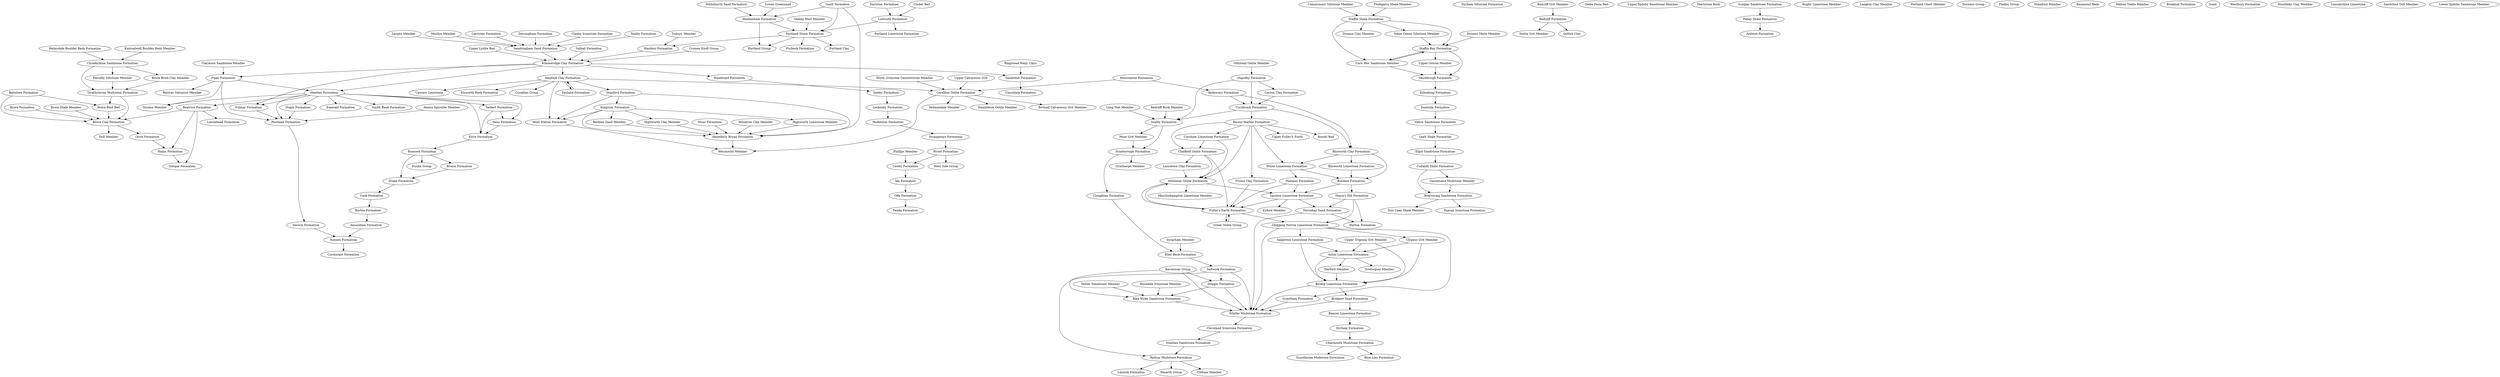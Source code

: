 strict digraph  {
"Cook Formation" [url="http://data.bgs.ac.uk/id/Lexicon/NamedRockUnit/COOK"];
"Drake Formation" [url="http://data.bgs.ac.uk/id/Lexicon/NamedRockUnit/DRKE"];
"Burton Formation" [url="http://data.bgs.ac.uk/id/Lexicon/NamedRockUnit/BURT"];
"Athelstan Oolite Formation" [url="http://data.bgs.ac.uk/id/Lexicon/NamedRockUnit/AOL"];
"Fuller's Earth Formation" [url="http://data.bgs.ac.uk/id/Lexicon/NamedRockUnit/FE"];
"Chalfield Oolite Formation" [url="http://data.bgs.ac.uk/id/Lexicon/NamedRockUnit/CFDO"];
"Forest Marble Formation" [url="http://data.bgs.ac.uk/id/Lexicon/NamedRockUnit/FMB"];
"Taynton Limestone Formation" [url="http://data.bgs.ac.uk/id/Lexicon/NamedRockUnit/TY"];
"Minchinhampton Limestone Member" [url="http://data.bgs.ac.uk/id/Lexicon/NamedRockUnit/MHPL"];
"Aston Limestone Formation" [url="http://data.bgs.ac.uk/id/Lexicon/NamedRockUnit/ASLS"];
"Upper Trigonia Grit Member" [url="http://data.bgs.ac.uk/id/Lexicon/NamedRockUnit/UTG"];
"Clypeus Grit Member" [url="http://data.bgs.ac.uk/id/Lexicon/NamedRockUnit/CG"];
"Salperton Limestone Formation" [url="http://data.bgs.ac.uk/id/Lexicon/NamedRockUnit/SALS"];
"Birdlip Limestone Formation" [url="http://data.bgs.ac.uk/id/Lexicon/NamedRockUnit/BLPL"];
"Harford Member" [url="http://data.bgs.ac.uk/id/Lexicon/NamedRockUnit/HFD"];
"Scottsquar Member" [url="http://data.bgs.ac.uk/id/Lexicon/NamedRockUnit/SQAR"];
"Hampen Formation" [url="http://data.bgs.ac.uk/id/Lexicon/NamedRockUnit/HMB"];
"White Limestone Formation" [url="http://data.bgs.ac.uk/id/Lexicon/NamedRockUnit/WHL"];
"Chipping Norton Limestone Formation" [url="http://data.bgs.ac.uk/id/Lexicon/NamedRockUnit/CNL"];
"Rannoch Formation" [url="http://data.bgs.ac.uk/id/Lexicon/NamedRockUnit/RANN"];
"Etive Formation" [url="http://data.bgs.ac.uk/id/Lexicon/NamedRockUnit/ETVE"];
"Dunlin Group" [url="http://data.bgs.ac.uk/id/Lexicon/NamedRockUnit/DUNL"];
"Broom Formation" [url="http://data.bgs.ac.uk/id/Lexicon/NamedRockUnit/BROM"];
"Upware Limestone" [url="http://data.bgs.ac.uk/id/Lexicon/NamedRockUnit/H1897"];
"Duntulm Formation" [url="http://data.bgs.ac.uk/id/Lexicon/NamedRockUnit/DTM"];
"Kilmaluag Formation" [url="http://data.bgs.ac.uk/id/Lexicon/NamedRockUnit/KML"];
"Valtos Sandstone Formation" [url="http://data.bgs.ac.uk/id/Lexicon/NamedRockUnit/VTS"];
"Boueti Bed" [url="http://data.bgs.ac.uk/id/Lexicon/NamedRockUnit/BOU"];
"Elsworth Rock Formation" [url="http://data.bgs.ac.uk/id/Lexicon/NamedRockUnit/ELR"];
"Dyrham Siltstone Formation" [url="http://data.bgs.ac.uk/id/Lexicon/NamedRockUnit/H3380"];
"Sandringham Sand Formation" [url="http://data.bgs.ac.uk/id/Lexicon/NamedRockUnit/SAS"];
"Claxby Ironstone Formation" [url="http://data.bgs.ac.uk/id/Lexicon/NamedRockUnit/CI"];
"Tealby Formation" [url="http://data.bgs.ac.uk/id/Lexicon/NamedRockUnit/TBF"];
"Leziate Member" [url="http://data.bgs.ac.uk/id/Lexicon/NamedRockUnit/LZB"];
"Mintlyn Member" [url="http://data.bgs.ac.uk/id/Lexicon/NamedRockUnit/MNB"];
"Carstone Formation" [url="http://data.bgs.ac.uk/id/Lexicon/NamedRockUnit/CA"];
"Dersingham Formation" [url="http://data.bgs.ac.uk/id/Lexicon/NamedRockUnit/DEB"];
"Kimmeridge Clay Formation" [url="http://data.bgs.ac.uk/id/Lexicon/NamedRockUnit/KC"];
"Nothe Grit Member" [url="http://data.bgs.ac.uk/id/Lexicon/NamedRockUnit/NGT"];
"Golspie Formation" [url="http://data.bgs.ac.uk/id/Lexicon/NamedRockUnit/GOLS"];
"Glebe Farm Bed" [url="http://data.bgs.ac.uk/id/Lexicon/NamedRockUnit/GLBF"];
"Whitchurch Sand Formation" [url="http://data.bgs.ac.uk/id/Lexicon/NamedRockUnit/WHS"];
"Scunthorpe Mudstone Formation" [url="http://data.bgs.ac.uk/id/Lexicon/NamedRockUnit/SMD"];
"Lealt Shale Formation" [url="http://data.bgs.ac.uk/id/Lexicon/NamedRockUnit/LASH"];
"Corallian Group" [url="http://data.bgs.ac.uk/id/Lexicon/NamedRockUnit/CR"];
"Dunans Shale Member" [url="http://data.bgs.ac.uk/id/Lexicon/NamedRockUnit/DUNSH"];
"Scalby Formation" [url="http://data.bgs.ac.uk/id/Lexicon/NamedRockUnit/SCY"];
"Cornbrash Formation" [url="http://data.bgs.ac.uk/id/Lexicon/NamedRockUnit/CB"];
"Long Nab Member" [url="http://data.bgs.ac.uk/id/Lexicon/NamedRockUnit/LNAB"];
"Redcliff Rock Member" [url="http://data.bgs.ac.uk/id/Lexicon/NamedRockUnit/RDCR"];
"Osgodby Formation" [url="http://data.bgs.ac.uk/id/Lexicon/NamedRockUnit/OSBY"];
"Scarborough Formation" [url="http://data.bgs.ac.uk/id/Lexicon/NamedRockUnit/SCR"];
"Moor Grit Member" [url="http://data.bgs.ac.uk/id/Lexicon/NamedRockUnit/MRG"];
"Upper Spilsby Sandstone Member" [url="http://data.bgs.ac.uk/id/Lexicon/NamedRockUnit/USPS"];
"Doll Member" [url="http://data.bgs.ac.uk/id/Lexicon/NamedRockUnit/DOLL"];
"Cayton Clay Formation" [url="http://data.bgs.ac.uk/id/Lexicon/NamedRockUnit/CAYC"];
"Durlston Formation" [url="http://data.bgs.ac.uk/id/Lexicon/NamedRockUnit/DURN"];
"Elgol Sandstone Formation" [url="http://data.bgs.ac.uk/id/Lexicon/NamedRockUnit/ESA"];
"Ringstead Waxy Clays" [url="http://data.bgs.ac.uk/id/Lexicon/NamedRockUnit/H1156"];
"Blisworth Limestone Formation" [url="http://data.bgs.ac.uk/id/Lexicon/NamedRockUnit/BWL"];
"Blisworth Clay Formation" [url="http://data.bgs.ac.uk/id/Lexicon/NamedRockUnit/BWC"];
"Rutland Formation" [url="http://data.bgs.ac.uk/id/Lexicon/NamedRockUnit/RLD"];
"Frome Clay Formation" [url="http://data.bgs.ac.uk/id/Lexicon/NamedRockUnit/FRC"];
"Upper Fuller'S Earth" [url="http://data.bgs.ac.uk/id/Lexicon/NamedRockUnit/H5116"];
"Corsham Limestone Formation" [url="http://data.bgs.ac.uk/id/Lexicon/NamedRockUnit/CSHF"];
"Seeley Formation" [url="http://data.bgs.ac.uk/id/Lexicon/NamedRockUnit/SEEL"];
"Woodward Formation" [url="http://data.bgs.ac.uk/id/Lexicon/NamedRockUnit/WDWR"];
"Leckenby Formation" [url="http://data.bgs.ac.uk/id/Lexicon/NamedRockUnit/LKNB"];
"Charmouth Mudstone Formation" [url="http://data.bgs.ac.uk/id/Lexicon/NamedRockUnit/CHAM"];
"Dyrham Formation" [url="http://data.bgs.ac.uk/id/Lexicon/NamedRockUnit/DYS"];
"Blue Lias Formation" [url="http://data.bgs.ac.uk/id/Lexicon/NamedRockUnit/BLI"];
"Redcar Mudstone Formation" [url="http://data.bgs.ac.uk/id/Lexicon/NamedRockUnit/RMU"];
"Staithes Sandstone Formation" [url="http://data.bgs.ac.uk/id/Lexicon/NamedRockUnit/STA"];
"Lilstock Formation" [url="http://data.bgs.ac.uk/id/Lexicon/NamedRockUnit/LTK"];
"Penarth Group" [url="http://data.bgs.ac.uk/id/Lexicon/NamedRockUnit/PNG"];
"Cotham Member" [url="http://data.bgs.ac.uk/id/Lexicon/NamedRockUnit/CTM"];
"Mains Formation" [url="http://data.bgs.ac.uk/id/Lexicon/NamedRockUnit/MANS"];
"Orrin Formation" [url="http://data.bgs.ac.uk/id/Lexicon/NamedRockUnit/ORRN"];
"Penda Formation" [url="http://data.bgs.ac.uk/id/Lexicon/NamedRockUnit/PEND"];
"Marlstone Rock" [url="http://data.bgs.ac.uk/id/Lexicon/NamedRockUnit/H4803"];
"Clavellata Formation" [url="http://data.bgs.ac.uk/id/Lexicon/NamedRockUnit/CLAV"];
"Sandsfoot Formation" [url="http://data.bgs.ac.uk/id/Lexicon/NamedRockUnit/SDT"];
"Brora Brick Clay Member" [url="http://data.bgs.ac.uk/id/Lexicon/NamedRockUnit/BROBC"];
"Kintradwell Boulder Beds Member" [url="http://data.bgs.ac.uk/id/Lexicon/NamedRockUnit/KTW"];
"Scalpay Sandstone Formation" [url="http://data.bgs.ac.uk/id/Lexicon/NamedRockUnit/SCS"];
"Pabay Shale Formation" [url="http://data.bgs.ac.uk/id/Lexicon/NamedRockUnit/PABS"];
"Amundsen Formation" [url="http://data.bgs.ac.uk/id/Lexicon/NamedRockUnit/AMND"];
"Nansen Formation" [url="http://data.bgs.ac.uk/id/Lexicon/NamedRockUnit/NANN"];
"Kellaways Formation" [url="http://data.bgs.ac.uk/id/Lexicon/NamedRockUnit/KLB"];
"Strangways Formation" [url="http://data.bgs.ac.uk/id/Lexicon/NamedRockUnit/STRW"];
"Hudleston Formation" [url="http://data.bgs.ac.uk/id/Lexicon/NamedRockUnit/HDST"];
"Wroot Formation" [url="http://data.bgs.ac.uk/id/Lexicon/NamedRockUnit/WROT"];
"North Grimston Cementstone Member" [url="http://data.bgs.ac.uk/id/Lexicon/NamedRockUnit/NGRC"];
"Stour Formation" [url="http://data.bgs.ac.uk/id/Lexicon/NamedRockUnit/STOU"];
"Grantham Formation" [url="http://data.bgs.ac.uk/id/Lexicon/NamedRockUnit/GRF"];
"Whitby Mudstone Formation" [url="http://data.bgs.ac.uk/id/Lexicon/NamedRockUnit/WHM"];
"Skudiburgh Formation" [url="http://data.bgs.ac.uk/id/Lexicon/NamedRockUnit/SKU"];
"Staffin Bay Formation" [url="http://data.bgs.ac.uk/id/Lexicon/NamedRockUnit/STBA"];
"Upper Ostrea Member" [url="http://data.bgs.ac.uk/id/Lexicon/NamedRockUnit/UOST"];
"Carn Mor Sandstone Member" [url="http://data.bgs.ac.uk/id/Lexicon/NamedRockUnit/CMSA"];
"Staffin Shale Formation" [url="http://data.bgs.ac.uk/id/Lexicon/NamedRockUnit/SFSH"];
"Camasunary Siltstone Member" [url="http://data.bgs.ac.uk/id/Lexicon/NamedRockUnit/CASI"];
"Flodigarry Shale Member" [url="http://data.bgs.ac.uk/id/Lexicon/NamedRockUnit/FLOS"];
"Dunans Clay Member" [url="http://data.bgs.ac.uk/id/Lexicon/NamedRockUnit/DUNCL"];
"Tobar Ceann Siltstone Member" [url="http://data.bgs.ac.uk/id/Lexicon/NamedRockUnit/TCN"];
"Dun Caan Shale Member" [url="http://data.bgs.ac.uk/id/Lexicon/NamedRockUnit/DCSH"];
"Hugin Formation" [url="http://data.bgs.ac.uk/id/Lexicon/NamedRockUnit/HUGI"];
"Heather Formation" [url="http://data.bgs.ac.uk/id/Lexicon/NamedRockUnit/HTHE"];
"Pentland Formation" [url="http://data.bgs.ac.uk/id/Lexicon/NamedRockUnit/PNTL"];
"Lansdown Clay Formation" [url="http://data.bgs.ac.uk/id/Lexicon/NamedRockUnit/LDN"];
"Cleveland Ironstone Formation" [url="http://data.bgs.ac.uk/id/Lexicon/NamedRockUnit/CDI"];
"Ardnish Formation" [url="http://data.bgs.ac.uk/id/Lexicon/NamedRockUnit/ADS"];
"Bridport Sand Formation" [url="http://data.bgs.ac.uk/id/Lexicon/NamedRockUnit/BDS"];
"Portland Limestone Formation" [url="http://data.bgs.ac.uk/id/Lexicon/NamedRockUnit/H4270"];
"Beatrice Formation" [url="http://data.bgs.ac.uk/id/Lexicon/NamedRockUnit/BETR"];
"Brora Coal Formation" [url="http://data.bgs.ac.uk/id/Lexicon/NamedRockUnit/BOCO"];
"Lossiehead Formation" [url="http://data.bgs.ac.uk/id/Lexicon/NamedRockUnit/LOSD"];
"Haddenham Formation" [url="http://data.bgs.ac.uk/id/Lexicon/NamedRockUnit/HADD"];
"Lower Greensand" [url="http://data.bgs.ac.uk/id/Lexicon/NamedRockUnit/H1024"];
"Gault Formation" [url="http://data.bgs.ac.uk/id/Lexicon/NamedRockUnit/GLT"];
"Portland Group" [url="http://data.bgs.ac.uk/id/Lexicon/NamedRockUnit/PL"];
"Portland Stone Formation" [url="http://data.bgs.ac.uk/id/Lexicon/NamedRockUnit/POST"];
"Saltwick Formation" [url="http://data.bgs.ac.uk/id/Lexicon/NamedRockUnit/SWK"];
"Eller Beck Formation" [url="http://data.bgs.ac.uk/id/Lexicon/NamedRockUnit/EBB"];
"Dogger Formation" [url="http://data.bgs.ac.uk/id/Lexicon/NamedRockUnit/DGR"];
"Fenland Formation" [url="http://data.bgs.ac.uk/id/Lexicon/NamedRockUnit/FEND"];
"Lulworth Formation" [url="http://data.bgs.ac.uk/id/Lexicon/NamedRockUnit/LULW"];
"Cinder Bed" [url="http://data.bgs.ac.uk/id/Lexicon/NamedRockUnit/CIN"];
"Darwin Formation" [url="http://data.bgs.ac.uk/id/Lexicon/NamedRockUnit/DARW"];
"Oldstead Oolite Member" [url="http://data.bgs.ac.uk/id/Lexicon/NamedRockUnit/OSTD"];
"Ida Formation" [url="http://data.bgs.ac.uk/id/Lexicon/NamedRockUnit/IDA"];
"Cerdic Formation" [url="http://data.bgs.ac.uk/id/Lexicon/NamedRockUnit/CERD"];
"Offa Formation" [url="http://data.bgs.ac.uk/id/Lexicon/NamedRockUnit/OFFA"];
"Alness Spiculite Member" [url="http://data.bgs.ac.uk/id/Lexicon/NamedRockUnit/ALNS"];
"Rugby Limestone Member" [url="http://data.bgs.ac.uk/id/Lexicon/NamedRockUnit/RLS"];
"Langton Clay Member" [url="http://data.bgs.ac.uk/id/Lexicon/NamedRockUnit/LNGC"];
"Coralline Oolite Formation" [url="http://data.bgs.ac.uk/id/Lexicon/NamedRockUnit/COO"];
"Upper Calcareous Grit" [url="http://data.bgs.ac.uk/id/Lexicon/NamedRockUnit/H1171"];
"Ampthill Clay Formation" [url="http://data.bgs.ac.uk/id/Lexicon/NamedRockUnit/AMC"];
"Hunstanton Formation" [url="http://data.bgs.ac.uk/id/Lexicon/NamedRockUnit/HUCK"];
"Hambleton Oolite Member" [url="http://data.bgs.ac.uk/id/Lexicon/NamedRockUnit/HAO"];
"Birdsall Calcareous Grit Member" [url="http://data.bgs.ac.uk/id/Lexicon/NamedRockUnit/BICG"];
"Yedmandale Member" [url="http://data.bgs.ac.uk/id/Lexicon/NamedRockUnit/YED"];
"Weymouth Member" [url="http://data.bgs.ac.uk/id/Lexicon/NamedRockUnit/WEY"];
"Claymore Sandstone Member" [url="http://data.bgs.ac.uk/id/Lexicon/NamedRockUnit/CYSA"];
"Portland Chert Member" [url="http://data.bgs.ac.uk/id/Lexicon/NamedRockUnit/POCH"];
"Ravenscar Group" [url="http://data.bgs.ac.uk/id/Lexicon/NamedRockUnit/RAG"];
"Blea Wyke Sandstone Formation" [url="http://data.bgs.ac.uk/id/Lexicon/NamedRockUnit/BW"];
"Sharp's Hill Formation" [url="http://data.bgs.ac.uk/id/Lexicon/NamedRockUnit/SHHB"];
"Horsehay Sand Formation" [url="http://data.bgs.ac.uk/id/Lexicon/NamedRockUnit/HYSA"];
"Horton Formation" [url="http://data.bgs.ac.uk/id/Lexicon/NamedRockUnit/HNF"];
"Durness Group" [url="http://data.bgs.ac.uk/id/Lexicon/NamedRockUnit/DNG"];
"Cloughton Formation" [url="http://data.bgs.ac.uk/id/Lexicon/NamedRockUnit/CLH"];
"Gristhorpe Member" [url="http://data.bgs.ac.uk/id/Lexicon/NamedRockUnit/GRPE"];
"Purbeck Formation" [url="http://data.bgs.ac.uk/id/Lexicon/NamedRockUnit/H1114"];
"Cullaidh Shale Formation" [url="http://data.bgs.ac.uk/id/Lexicon/NamedRockUnit/CUD"];
"Fladen Group" [url="http://data.bgs.ac.uk/id/Lexicon/NamedRockUnit/FLDN"];
"Portland Clay" [url="http://data.bgs.ac.uk/id/Lexicon/NamedRockUnit/POCL"];
"Hazelbury Bryan Formation" [url="http://data.bgs.ac.uk/id/Lexicon/NamedRockUnit/HYB"];
"Highworth Limestone Member" [url="http://data.bgs.ac.uk/id/Lexicon/NamedRockUnit/HWLS"];
"Stanford Formation" [url="http://data.bgs.ac.uk/id/Lexicon/NamedRockUnit/STFD"];
"Kingston Formation" [url="http://data.bgs.ac.uk/id/Lexicon/NamedRockUnit/KTON"];
"Beckley Sand Member" [url="http://data.bgs.ac.uk/id/Lexicon/NamedRockUnit/BYSA"];
"Woodrow Clay Member" [url="http://data.bgs.ac.uk/id/Lexicon/NamedRockUnit/WCL"];
"Highworth Clay Member" [url="http://data.bgs.ac.uk/id/Lexicon/NamedRockUnit/HWCL"];
"West Walton Formation" [url="http://data.bgs.ac.uk/id/Lexicon/NamedRockUnit/WWB"];
"Bearreraig Sandstone Formation" [url="http://data.bgs.ac.uk/id/Lexicon/NamedRockUnit/BEAS"];
"Garantiana Mudstone Member" [url="http://data.bgs.ac.uk/id/Lexicon/NamedRockUnit/GASH"];
"Clynekirkton Sandstone Formation" [url="http://data.bgs.ac.uk/id/Lexicon/NamedRockUnit/CYK"];
"Helmsdale Boulder Beds Formation" [url="http://data.bgs.ac.uk/id/Lexicon/NamedRockUnit/HBB"];
"Strathsteven Mudstone Formation" [url="http://data.bgs.ac.uk/id/Lexicon/NamedRockUnit/SSTV"];
"Fascally Siltstone Member" [url="http://data.bgs.ac.uk/id/Lexicon/NamedRockUnit/FCYSI"];
"Ness Formation" [url="http://data.bgs.ac.uk/id/Lexicon/NamedRockUnit/NESS"];
"Tarbert Formation" [url="http://data.bgs.ac.uk/id/Lexicon/NamedRockUnit/TARB"];
"Valhall Formation" [url="http://data.bgs.ac.uk/id/Lexicon/NamedRockUnit/VALH"];
"Oakley Marl Member" [url="http://data.bgs.ac.uk/id/Lexicon/NamedRockUnit/OKY"];
"Stamford Member" [url="http://data.bgs.ac.uk/id/Lexicon/NamedRockUnit/STAM"];
"Piper Formation" [url="http://data.bgs.ac.uk/id/Lexicon/NamedRockUnit/PIPR"];
"Smith Bank Formation" [url="http://data.bgs.ac.uk/id/Lexicon/NamedRockUnit/SMBA"];
"Stroma Member" [url="http://data.bgs.ac.uk/id/Lexicon/NamedRockUnit/STRM"];
"Brora Formation" [url="http://data.bgs.ac.uk/id/Lexicon/NamedRockUnit/H5212"];
"Fulmar Formation" [url="http://data.bgs.ac.uk/id/Lexicon/NamedRockUnit/FLMR"];
"Wardour Formation" [url="http://data.bgs.ac.uk/id/Lexicon/NamedRockUnit/WAR"];
"Brora Shale Member" [url="http://data.bgs.ac.uk/id/Lexicon/NamedRockUnit/BROR"];
"Brora Roof Bed" [url="http://data.bgs.ac.uk/id/Lexicon/NamedRockUnit/BRORO"];
"Balintore Formation" [url="http://data.bgs.ac.uk/id/Lexicon/NamedRockUnit/BALR"];
"Basement Beds" [url="http://data.bgs.ac.uk/id/Lexicon/NamedRockUnit/H3812"];
"Cromer Knoll Group" [url="http://data.bgs.ac.uk/id/Lexicon/NamedRockUnit/CRKN"];
"Upper Lydite Bed" [url="http://data.bgs.ac.uk/id/Lexicon/NamedRockUnit/H4851"];
"Great Oolite Group" [url="http://data.bgs.ac.uk/id/Lexicon/NamedRockUnit/GOG"];
"Malton Oolite Member" [url="http://data.bgs.ac.uk/id/Lexicon/NamedRockUnit/MTOL"];
"Emerald Formation" [url="http://data.bgs.ac.uk/id/Lexicon/NamedRockUnit/EMLD"];
"Beacon Limestone Formation" [url="http://data.bgs.ac.uk/id/Lexicon/NamedRockUnit/BNLS"];
"West Sole Group" [url="http://data.bgs.ac.uk/id/Lexicon/NamedRockUnit/WSTS"];
"Raasay Ironstone Formation" [url="http://data.bgs.ac.uk/id/Lexicon/NamedRockUnit/RASI"];
"Breakish Formation" [url="http://data.bgs.ac.uk/id/Lexicon/NamedRockUnit/BRKH"];
Sand [url="http://data.bgs.ac.uk/id/EarthMaterialClass/RockName/SANDU"];
"Cormorant Formation" [url="http://data.bgs.ac.uk/id/Lexicon/NamedRockUnit/CORM"];
"Tisbury Member" [url="http://data.bgs.ac.uk/id/Lexicon/NamedRockUnit/TIY"];
"Phillips Member" [url="http://data.bgs.ac.uk/id/Lexicon/NamedRockUnit/PHLP"];
"Sycarham Member" [url="http://data.bgs.ac.uk/id/Lexicon/NamedRockUnit/SYCM"];
"Westbury Formation" [url="http://data.bgs.ac.uk/id/Lexicon/NamedRockUnit/WBY"];
"Rattray Volcanics Member" [url="http://data.bgs.ac.uk/id/Lexicon/NamedRockUnit/RAVL"];
"Oxford Clay" [url="http://data.bgs.ac.uk/id/Lexicon/NamedRockUnit/H1175"];
"Hundleby Clay Member" [url="http://data.bgs.ac.uk/id/Lexicon/NamedRockUnit/HBC"];
"Eyford Member" [url="http://data.bgs.ac.uk/id/Lexicon/NamedRockUnit/EYF"];
"Yellow Sandstone Member" [url="http://data.bgs.ac.uk/id/Lexicon/NamedRockUnit/YSDT"];
"Rosedale Ironstone Member" [url="http://data.bgs.ac.uk/id/Lexicon/NamedRockUnit/RDLI"];
"Redcliff Formation" [url="http://data.bgs.ac.uk/id/Lexicon/NamedRockUnit/RECF"];
"Bencliff Grit Member" [url="http://data.bgs.ac.uk/id/Lexicon/NamedRockUnit/BFG"];
"Lincolnshire Limestone" [url="http://data.bgs.ac.uk/id/Lexicon/NamedRockUnit/H2904"];
"Sandsfoot Grit Member" [url="http://data.bgs.ac.uk/id/Lexicon/NamedRockUnit/SFG"];
"Lower Spilsby Sandstone Member" [url="http://data.bgs.ac.uk/id/Lexicon/NamedRockUnit/LSYS"];
"Cook Formation" -> "Burton Formation";
"Drake Formation" -> "Cook Formation";
"Burton Formation" -> "Amundsen Formation";
"Athelstan Oolite Formation" -> "Taynton Limestone Formation";
"Athelstan Oolite Formation" -> "Minchinhampton Limestone Member";
"Athelstan Oolite Formation" -> "Fuller's Earth Formation";
"Fuller's Earth Formation" -> "Athelstan Oolite Formation";
"Fuller's Earth Formation" -> "Great Oolite Group";
"Fuller's Earth Formation" -> "Chipping Norton Limestone Formation";
"Chalfield Oolite Formation" -> "Athelstan Oolite Formation";
"Chalfield Oolite Formation" -> "Fuller's Earth Formation";
"Chalfield Oolite Formation" -> "Lansdown Clay Formation";
"Forest Marble Formation" -> "Athelstan Oolite Formation";
"Forest Marble Formation" -> "Chalfield Oolite Formation";
"Forest Marble Formation" -> "White Limestone Formation";
"Forest Marble Formation" -> "Frome Clay Formation";
"Forest Marble Formation" -> "Boueti Bed";
"Forest Marble Formation" -> "Upper Fuller'S Earth";
"Forest Marble Formation" -> "Corsham Limestone Formation";
"Taynton Limestone Formation" -> "Horsehay Sand Formation";
"Taynton Limestone Formation" -> "Fuller's Earth Formation";
"Taynton Limestone Formation" -> "Eyford Member";
"Aston Limestone Formation" -> "Birdlip Limestone Formation";
"Aston Limestone Formation" -> "Harford Member";
"Aston Limestone Formation" -> "Scottsquar Member";
"Upper Trigonia Grit Member" -> "Aston Limestone Formation";
"Upper Trigonia Grit Member" -> "Birdlip Limestone Formation";
"Clypeus Grit Member" -> "Aston Limestone Formation";
"Clypeus Grit Member" -> "Birdlip Limestone Formation";
"Salperton Limestone Formation" -> "Aston Limestone Formation";
"Salperton Limestone Formation" -> "Birdlip Limestone Formation";
"Birdlip Limestone Formation" -> "Whitby Mudstone Formation";
"Birdlip Limestone Formation" -> "Bridport Sand Formation";
"Harford Member" -> "Birdlip Limestone Formation";
"Hampen Formation" -> "Fuller's Earth Formation";
"Hampen Formation" -> "Taynton Limestone Formation";
"White Limestone Formation" -> "Hampen Formation";
"White Limestone Formation" -> "Rutland Formation";
"Chipping Norton Limestone Formation" -> "Salperton Limestone Formation";
"Chipping Norton Limestone Formation" -> "Clypeus Grit Member";
"Chipping Norton Limestone Formation" -> "Whitby Mudstone Formation";
"Chipping Norton Limestone Formation" -> "Grantham Formation";
"Rannoch Formation" -> "Dunlin Group";
"Rannoch Formation" -> "Drake Formation";
"Rannoch Formation" -> "Broom Formation";
"Etive Formation" -> "Rannoch Formation";
"Broom Formation" -> "Drake Formation";
"Duntulm Formation" -> "Valtos Sandstone Formation";
"Kilmaluag Formation" -> "Duntulm Formation";
"Valtos Sandstone Formation" -> "Lealt Shale Formation";
"Sandringham Sand Formation" -> "Kimmeridge Clay Formation";
"Claxby Ironstone Formation" -> "Sandringham Sand Formation";
"Tealby Formation" -> "Sandringham Sand Formation";
"Leziate Member" -> "Sandringham Sand Formation";
"Mintlyn Member" -> "Sandringham Sand Formation";
"Carstone Formation" -> "Sandringham Sand Formation";
"Dersingham Formation" -> "Sandringham Sand Formation";
"Kimmeridge Clay Formation" -> "Heather Formation";
"Kimmeridge Clay Formation" -> "Fulmar Formation";
"Kimmeridge Clay Formation" -> "Piper Formation";
"Kimmeridge Clay Formation" -> "Woodward Formation";
"Kimmeridge Clay Formation" -> "Ampthill Clay Formation";
"Kimmeridge Clay Formation" -> "Sandsfoot Formation";
"Whitchurch Sand Formation" -> "Haddenham Formation";
"Lealt Shale Formation" -> "Elgol Sandstone Formation";
"Dunans Shale Member" -> "Staffin Bay Formation";
"Scalby Formation" -> "Scarborough Formation";
"Scalby Formation" -> "Moor Grit Member";
"Cornbrash Formation" -> "Scalby Formation";
"Cornbrash Formation" -> "Forest Marble Formation";
"Cornbrash Formation" -> "Blisworth Clay Formation";
"Long Nab Member" -> "Scalby Formation";
"Redcliff Rock Member" -> "Scalby Formation";
"Osgodby Formation" -> "Scalby Formation";
"Osgodby Formation" -> "Cayton Clay Formation";
"Osgodby Formation" -> "Cornbrash Formation";
"Scarborough Formation" -> "Cloughton Formation";
"Scarborough Formation" -> "Gristhorpe Member";
"Moor Grit Member" -> "Scarborough Formation";
"Cayton Clay Formation" -> "Cornbrash Formation";
"Durlston Formation" -> "Lulworth Formation";
"Elgol Sandstone Formation" -> "Cullaidh Shale Formation";
"Ringstead Waxy Clays" -> "Sandsfoot Formation";
"Blisworth Limestone Formation" -> "Rutland Formation";
"Blisworth Clay Formation" -> "Blisworth Limestone Formation";
"Blisworth Clay Formation" -> "White Limestone Formation";
"Blisworth Clay Formation" -> "Rutland Formation";
"Rutland Formation" -> "Sharp's Hill Formation";
"Rutland Formation" -> "Taynton Limestone Formation";
"Frome Clay Formation" -> "Fuller's Earth Formation";
"Corsham Limestone Formation" -> "Chalfield Oolite Formation";
"Corsham Limestone Formation" -> "Athelstan Oolite Formation";
"Seeley Formation" -> "Leckenby Formation";
"Woodward Formation" -> "Seeley Formation";
"Leckenby Formation" -> "Hudleston Formation";
"Charmouth Mudstone Formation" -> "Blue Lias Formation";
"Charmouth Mudstone Formation" -> "Scunthorpe Mudstone Formation";
"Dyrham Formation" -> "Charmouth Mudstone Formation";
"Redcar Mudstone Formation" -> "Lilstock Formation";
"Redcar Mudstone Formation" -> "Penarth Group";
"Redcar Mudstone Formation" -> "Cotham Member";
"Staithes Sandstone Formation" -> "Redcar Mudstone Formation";
"Mains Formation" -> "Golspie Formation";
"Orrin Formation" -> "Mains Formation";
"Sandsfoot Formation" -> "Clavellata Formation";
"Brora Brick Clay Member" -> "Strathsteven Mudstone Formation";
"Kintradwell Boulder Beds Member" -> "Clynekirkton Sandstone Formation";
"Scalpay Sandstone Formation" -> "Pabay Shale Formation";
"Pabay Shale Formation" -> "Ardnish Formation";
"Amundsen Formation" -> "Nansen Formation";
"Nansen Formation" -> "Cormorant Formation";
"Kellaways Formation" -> "Blisworth Clay Formation";
"Kellaways Formation" -> "Cornbrash Formation";
"Strangways Formation" -> "Wroot Formation";
"Hudleston Formation" -> "Strangways Formation";
"Wroot Formation" -> "Cerdic Formation";
"Wroot Formation" -> "West Sole Group";
"North Grimston Cementstone Member" -> "Coralline Oolite Formation";
"Stour Formation" -> "Hazelbury Bryan Formation";
"Grantham Formation" -> "Whitby Mudstone Formation";
"Whitby Mudstone Formation" -> "Cleveland Ironstone Formation";
"Skudiburgh Formation" -> "Kilmaluag Formation";
"Staffin Bay Formation" -> "Skudiburgh Formation";
"Staffin Bay Formation" -> "Upper Ostrea Member";
"Staffin Bay Formation" -> "Carn Mor Sandstone Member";
"Upper Ostrea Member" -> "Skudiburgh Formation";
"Carn Mor Sandstone Member" -> "Skudiburgh Formation";
"Carn Mor Sandstone Member" -> "Staffin Bay Formation";
"Staffin Shale Formation" -> "Carn Mor Sandstone Member";
"Staffin Shale Formation" -> "Dunans Clay Member";
"Staffin Shale Formation" -> "Tobar Ceann Siltstone Member";
"Staffin Shale Formation" -> "Staffin Bay Formation";
"Camasunary Siltstone Member" -> "Staffin Shale Formation";
"Flodigarry Shale Member" -> "Staffin Shale Formation";
"Tobar Ceann Siltstone Member" -> "Staffin Bay Formation";
"Hugin Formation" -> "Pentland Formation";
"Heather Formation" -> "Hugin Formation";
"Heather Formation" -> "Beatrice Formation";
"Heather Formation" -> "Pentland Formation";
"Heather Formation" -> "Ness Formation";
"Heather Formation" -> "Tarbert Formation";
"Heather Formation" -> "Smith Bank Formation";
"Heather Formation" -> "Stroma Member";
"Heather Formation" -> "Fulmar Formation";
"Heather Formation" -> "Emerald Formation";
"Heather Formation" -> "Etive Formation";
"Pentland Formation" -> "Darwin Formation";
"Lansdown Clay Formation" -> "Athelstan Oolite Formation";
"Cleveland Ironstone Formation" -> "Staithes Sandstone Formation";
"Bridport Sand Formation" -> "Whitby Mudstone Formation";
"Bridport Sand Formation" -> "Beacon Limestone Formation";
"Beatrice Formation" -> "Brora Coal Formation";
"Beatrice Formation" -> "Golspie Formation";
"Beatrice Formation" -> "Lossiehead Formation";
"Beatrice Formation" -> "Mains Formation";
"Brora Coal Formation" -> "Orrin Formation";
"Brora Coal Formation" -> "Doll Member";
"Haddenham Formation" -> "Portland Group";
"Haddenham Formation" -> "Portland Stone Formation";
"Lower Greensand" -> "Haddenham Formation";
"Gault Formation" -> "Haddenham Formation";
"Gault Formation" -> "Hazelbury Bryan Formation";
"Gault Formation" -> "Portland Stone Formation";
"Portland Stone Formation" -> "Wardour Formation";
"Portland Stone Formation" -> "Portland Clay";
"Portland Stone Formation" -> "Purbeck Formation";
"Portland Stone Formation" -> "Portland Group";
"Saltwick Formation" -> "Whitby Mudstone Formation";
"Saltwick Formation" -> "Dogger Formation";
"Saltwick Formation" -> "Redcar Mudstone Formation";
"Eller Beck Formation" -> "Saltwick Formation";
"Dogger Formation" -> "Whitby Mudstone Formation";
"Dogger Formation" -> "Blea Wyke Sandstone Formation";
"Fenland Formation" -> "Ampthill Clay Formation";
"Lulworth Formation" -> "Portland Limestone Formation";
"Lulworth Formation" -> "Portland Stone Formation";
"Cinder Bed" -> "Lulworth Formation";
"Darwin Formation" -> "Nansen Formation";
"Oldstead Oolite Member" -> "Osgodby Formation";
"Ida Formation" -> "Offa Formation";
"Cerdic Formation" -> "Ida Formation";
"Offa Formation" -> "Penda Formation";
"Alness Spiculite Member" -> "Pentland Formation";
"Coralline Oolite Formation" -> "Hambleton Oolite Member";
"Coralline Oolite Formation" -> "Birdsall Calcareous Grit Member";
"Coralline Oolite Formation" -> "Yedmandale Member";
"Coralline Oolite Formation" -> "Weymouth Member";
"Upper Calcareous Grit" -> "Coralline Oolite Formation";
"Ampthill Clay Formation" -> "Coralline Oolite Formation";
"Ampthill Clay Formation" -> "Stanford Formation";
"Ampthill Clay Formation" -> "West Walton Formation";
"Ampthill Clay Formation" -> "Corallian Group";
"Ampthill Clay Formation" -> "Upware Limestone";
"Ampthill Clay Formation" -> "Fenland Formation";
"Ampthill Clay Formation" -> "Elsworth Rock Formation";
"Hunstanton Formation" -> "Coralline Oolite Formation";
"Hunstanton Formation" -> "Kellaways Formation";
"Claymore Sandstone Member" -> "Piper Formation";
"Ravenscar Group" -> "Dogger Formation";
"Ravenscar Group" -> "Whitby Mudstone Formation";
"Ravenscar Group" -> "Blea Wyke Sandstone Formation";
"Blea Wyke Sandstone Formation" -> "Whitby Mudstone Formation";
"Sharp's Hill Formation" -> "Chipping Norton Limestone Formation";
"Sharp's Hill Formation" -> "Horsehay Sand Formation";
"Sharp's Hill Formation" -> "Horton Formation";
"Horsehay Sand Formation" -> "Horton Formation";
"Horsehay Sand Formation" -> "Whitby Mudstone Formation";
"Cloughton Formation" -> "Eller Beck Formation";
"Cullaidh Shale Formation" -> "Bearreraig Sandstone Formation";
"Cullaidh Shale Formation" -> "Garantiana Mudstone Member";
"Hazelbury Bryan Formation" -> "Weymouth Member";
"Highworth Limestone Member" -> "Hazelbury Bryan Formation";
"Stanford Formation" -> "Hazelbury Bryan Formation";
"Stanford Formation" -> "West Walton Formation";
"Stanford Formation" -> "Kingston Formation";
"Kingston Formation" -> "Hazelbury Bryan Formation";
"Kingston Formation" -> "Beckley Sand Member";
"Kingston Formation" -> "West Walton Formation";
"Kingston Formation" -> "Highworth Clay Member";
"Kingston Formation" -> "Highworth Limestone Member";
"Beckley Sand Member" -> "Hazelbury Bryan Formation";
"Woodrow Clay Member" -> "Hazelbury Bryan Formation";
"Highworth Clay Member" -> "Hazelbury Bryan Formation";
"West Walton Formation" -> "Weymouth Member";
"Bearreraig Sandstone Formation" -> "Raasay Ironstone Formation";
"Bearreraig Sandstone Formation" -> "Dun Caan Shale Member";
"Garantiana Mudstone Member" -> "Bearreraig Sandstone Formation";
"Clynekirkton Sandstone Formation" -> "Strathsteven Mudstone Formation";
"Clynekirkton Sandstone Formation" -> "Brora Brick Clay Member";
"Clynekirkton Sandstone Formation" -> "Fascally Siltstone Member";
"Helmsdale Boulder Beds Formation" -> "Clynekirkton Sandstone Formation";
"Strathsteven Mudstone Formation" -> "Brora Coal Formation";
"Strathsteven Mudstone Formation" -> "Brora Roof Bed";
"Fascally Siltstone Member" -> "Strathsteven Mudstone Formation";
"Ness Formation" -> "Etive Formation";
"Tarbert Formation" -> "Ness Formation";
"Tarbert Formation" -> "Etive Formation";
"Valhall Formation" -> "Kimmeridge Clay Formation";
"Oakley Marl Member" -> "Portland Stone Formation";
"Piper Formation" -> "Heather Formation";
"Piper Formation" -> "Stroma Member";
"Piper Formation" -> "Rattray Volcanics Member";
"Piper Formation" -> "Pentland Formation";
"Brora Formation" -> "Brora Coal Formation";
"Fulmar Formation" -> "Pentland Formation";
"Wardour Formation" -> "Kimmeridge Clay Formation";
"Brora Shale Member" -> "Brora Coal Formation";
"Brora Roof Bed" -> "Brora Coal Formation";
"Balintore Formation" -> "Brora Coal Formation";
"Balintore Formation" -> "Brora Roof Bed";
"Cromer Knoll Group" -> "Kimmeridge Clay Formation";
"Upper Lydite Bed" -> "Kimmeridge Clay Formation";
"Great Oolite Group" -> "Fuller's Earth Formation";
"Beacon Limestone Formation" -> "Dyrham Formation";
"Tisbury Member" -> "Wardour Formation";
"Phillips Member" -> "Cerdic Formation";
"Sycarham Member" -> "Eller Beck Formation";
"Yellow Sandstone Member" -> "Blea Wyke Sandstone Formation";
"Rosedale Ironstone Member" -> "Blea Wyke Sandstone Formation";
"Redcliff Formation" -> "Oxford Clay";
"Redcliff Formation" -> "Nothe Grit Member";
"Bencliff Grit Member" -> "Redcliff Formation";
}
